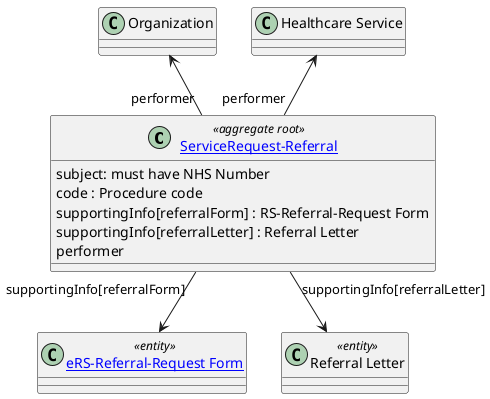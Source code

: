 @startuml


class "[[StructureDefinition-ServiceRequest-Referral.html ServiceRequest-Referral]]" as ServiceRequest <<aggregate root>> {
subject: must have NHS Number
code : Procedure code
supportingInfo[referralForm] : RS-Referral-Request Form
supportingInfo[referralLetter] : Referral Letter
performer
}

class "[[Questionnaire-eRS-Referral-Request.html eRS-Referral-Request Form]]" as form <<entity>> {
}

class "Referral Letter" as Composition <<entity>> {
}

class "Healthcare Service" as service

class Organization {
}

ServiceRequest "supportingInfo[referralForm]" --> form
ServiceRequest "supportingInfo[referralLetter]" --> Composition
ServiceRequest "performer" -u-> service
ServiceRequest "performer" -u-> Organization

@enduml
